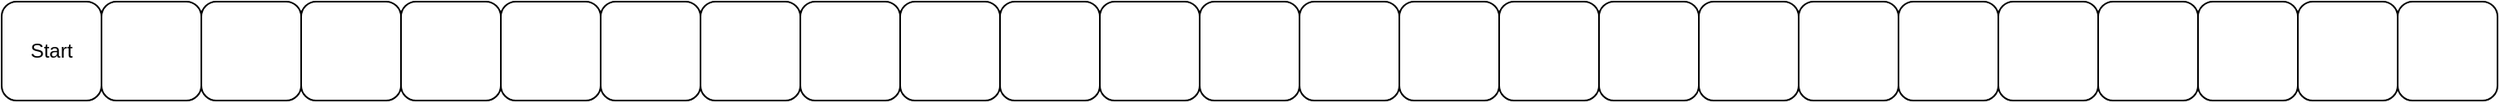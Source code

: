 <mxfile version="12.7.9" type="github">
  <diagram id="Nh_-Cibzfuy0sX2nUB6H" name="Page-1">
    <mxGraphModel dx="2644" dy="-2397" grid="1" gridSize="15" guides="1" tooltips="1" connect="1" arrows="1" fold="1" page="1" pageScale="1" pageWidth="1500" pageHeight="1500" math="0" shadow="0">
      <root>
        <mxCell id="0" />
        <mxCell id="1" parent="0" />
        <mxCell id="12F1lyHg-L7ddGx0VzQN-3" value="" style="rounded=1;whiteSpace=wrap;html=1;" parent="1" vertex="1">
          <mxGeometry x="-1500" y="4440" width="60" height="60" as="geometry" />
        </mxCell>
        <mxCell id="12F1lyHg-L7ddGx0VzQN-4" value="Start" style="text;html=1;strokeColor=none;fillColor=none;align=center;verticalAlign=middle;whiteSpace=wrap;rounded=0;" parent="1" vertex="1">
          <mxGeometry x="-1490" y="4460" width="40" height="20" as="geometry" />
        </mxCell>
        <mxCell id="y02_UNOxo5IWgcYLS5L4-3" value="" style="rounded=1;whiteSpace=wrap;html=1;" vertex="1" parent="1">
          <mxGeometry x="-1440" y="4440" width="60" height="60" as="geometry" />
        </mxCell>
        <mxCell id="y02_UNOxo5IWgcYLS5L4-4" value="" style="rounded=1;whiteSpace=wrap;html=1;" vertex="1" parent="1">
          <mxGeometry x="-1380" y="4440" width="60" height="60" as="geometry" />
        </mxCell>
        <mxCell id="y02_UNOxo5IWgcYLS5L4-5" value="" style="rounded=1;whiteSpace=wrap;html=1;" vertex="1" parent="1">
          <mxGeometry x="-1320" y="4440" width="60" height="60" as="geometry" />
        </mxCell>
        <mxCell id="y02_UNOxo5IWgcYLS5L4-6" value="" style="rounded=1;whiteSpace=wrap;html=1;" vertex="1" parent="1">
          <mxGeometry x="-1260" y="4440" width="60" height="60" as="geometry" />
        </mxCell>
        <mxCell id="y02_UNOxo5IWgcYLS5L4-7" value="" style="rounded=1;whiteSpace=wrap;html=1;" vertex="1" parent="1">
          <mxGeometry x="-1200" y="4440" width="60" height="60" as="geometry" />
        </mxCell>
        <mxCell id="y02_UNOxo5IWgcYLS5L4-8" value="" style="rounded=1;whiteSpace=wrap;html=1;" vertex="1" parent="1">
          <mxGeometry x="-1140" y="4440" width="60" height="60" as="geometry" />
        </mxCell>
        <mxCell id="y02_UNOxo5IWgcYLS5L4-9" value="" style="rounded=1;whiteSpace=wrap;html=1;" vertex="1" parent="1">
          <mxGeometry x="-1080" y="4440" width="60" height="60" as="geometry" />
        </mxCell>
        <mxCell id="y02_UNOxo5IWgcYLS5L4-10" value="" style="rounded=1;whiteSpace=wrap;html=1;" vertex="1" parent="1">
          <mxGeometry x="-1020" y="4440" width="60" height="60" as="geometry" />
        </mxCell>
        <mxCell id="y02_UNOxo5IWgcYLS5L4-11" value="" style="rounded=1;whiteSpace=wrap;html=1;" vertex="1" parent="1">
          <mxGeometry x="-960" y="4440" width="60" height="60" as="geometry" />
        </mxCell>
        <mxCell id="y02_UNOxo5IWgcYLS5L4-13" value="" style="rounded=1;whiteSpace=wrap;html=1;" vertex="1" parent="1">
          <mxGeometry x="-900" y="4440" width="60" height="60" as="geometry" />
        </mxCell>
        <mxCell id="y02_UNOxo5IWgcYLS5L4-14" value="" style="rounded=1;whiteSpace=wrap;html=1;" vertex="1" parent="1">
          <mxGeometry x="-840" y="4440" width="60" height="60" as="geometry" />
        </mxCell>
        <mxCell id="y02_UNOxo5IWgcYLS5L4-15" value="" style="rounded=1;whiteSpace=wrap;html=1;" vertex="1" parent="1">
          <mxGeometry x="-780" y="4440" width="60" height="60" as="geometry" />
        </mxCell>
        <mxCell id="y02_UNOxo5IWgcYLS5L4-16" value="" style="rounded=1;whiteSpace=wrap;html=1;" vertex="1" parent="1">
          <mxGeometry x="-720" y="4440" width="60" height="60" as="geometry" />
        </mxCell>
        <mxCell id="y02_UNOxo5IWgcYLS5L4-17" value="" style="rounded=1;whiteSpace=wrap;html=1;" vertex="1" parent="1">
          <mxGeometry x="-660" y="4440" width="60" height="60" as="geometry" />
        </mxCell>
        <mxCell id="y02_UNOxo5IWgcYLS5L4-18" value="" style="rounded=1;whiteSpace=wrap;html=1;" vertex="1" parent="1">
          <mxGeometry x="-600" y="4440" width="60" height="60" as="geometry" />
        </mxCell>
        <mxCell id="y02_UNOxo5IWgcYLS5L4-19" value="" style="rounded=1;whiteSpace=wrap;html=1;" vertex="1" parent="1">
          <mxGeometry x="-540" y="4440" width="60" height="60" as="geometry" />
        </mxCell>
        <mxCell id="y02_UNOxo5IWgcYLS5L4-20" value="" style="rounded=1;whiteSpace=wrap;html=1;" vertex="1" parent="1">
          <mxGeometry x="-480" y="4440" width="60" height="60" as="geometry" />
        </mxCell>
        <mxCell id="y02_UNOxo5IWgcYLS5L4-21" value="" style="rounded=1;whiteSpace=wrap;html=1;" vertex="1" parent="1">
          <mxGeometry x="-420" y="4440" width="60" height="60" as="geometry" />
        </mxCell>
        <mxCell id="y02_UNOxo5IWgcYLS5L4-22" value="" style="rounded=1;whiteSpace=wrap;html=1;" vertex="1" parent="1">
          <mxGeometry x="-360" y="4440" width="60" height="60" as="geometry" />
        </mxCell>
        <mxCell id="y02_UNOxo5IWgcYLS5L4-23" value="" style="rounded=1;whiteSpace=wrap;html=1;" vertex="1" parent="1">
          <mxGeometry x="-300" y="4440" width="60" height="60" as="geometry" />
        </mxCell>
        <mxCell id="y02_UNOxo5IWgcYLS5L4-24" value="" style="rounded=1;whiteSpace=wrap;html=1;" vertex="1" parent="1">
          <mxGeometry x="-240" y="4440" width="60" height="60" as="geometry" />
        </mxCell>
        <mxCell id="y02_UNOxo5IWgcYLS5L4-25" value="" style="rounded=1;whiteSpace=wrap;html=1;" vertex="1" parent="1">
          <mxGeometry x="-180" y="4440" width="60" height="60" as="geometry" />
        </mxCell>
        <mxCell id="y02_UNOxo5IWgcYLS5L4-26" value="" style="rounded=1;whiteSpace=wrap;html=1;" vertex="1" parent="1">
          <mxGeometry x="-120" y="4440" width="60" height="60" as="geometry" />
        </mxCell>
        <mxCell id="y02_UNOxo5IWgcYLS5L4-27" value="" style="rounded=1;whiteSpace=wrap;html=1;" vertex="1" parent="1">
          <mxGeometry x="-60" y="4440" width="60" height="60" as="geometry" />
        </mxCell>
      </root>
    </mxGraphModel>
  </diagram>
</mxfile>
